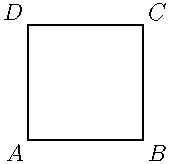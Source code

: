 size(3cm);
draw(unitsquare);
label("$A$",(0,0),SW);
label("$B$",(1,0),SE);
label("$C$",(1,1),NE);
label("$D$",(0,1),NW);
